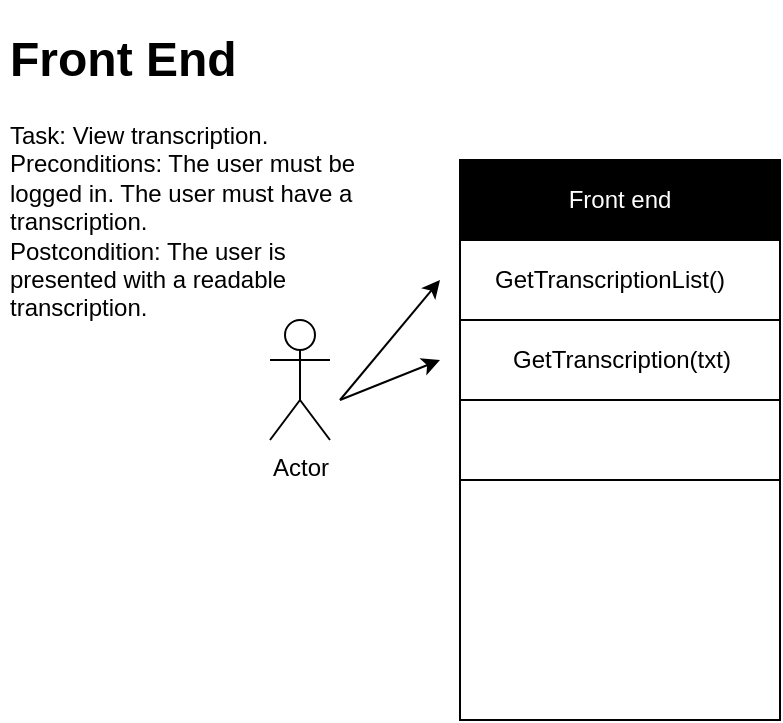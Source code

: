 <mxfile version="10.6.7" type="github"><diagram id="Znyub1uQKylLT9gnVSdC" name="Page-1"><mxGraphModel dx="754" dy="436" grid="1" gridSize="10" guides="1" tooltips="1" connect="1" arrows="1" fold="1" page="1" pageScale="1" pageWidth="850" pageHeight="1100" math="0" shadow="0"><root><mxCell id="0"/><mxCell id="1" parent="0"/><mxCell id="SYLWjsR0JGekIqLb7W40-3" value="" style="rounded=0;whiteSpace=wrap;html=1;" parent="1" vertex="1"><mxGeometry x="240" y="80" width="160" height="280" as="geometry"/></mxCell><mxCell id="SYLWjsR0JGekIqLb7W40-5" value="&lt;h1&gt;Front End&lt;/h1&gt;&lt;div&gt;Task: View transcription.&lt;/div&gt;&lt;div&gt;Preconditions: The user must be logged in. The user must have a transcription.&lt;br&gt;&lt;/div&gt;&lt;div&gt;Postcondition: The user is presented with a readable transcription.&lt;br&gt;&lt;/div&gt;" style="text;html=1;strokeColor=none;fillColor=none;spacing=5;spacingTop=-20;whiteSpace=wrap;overflow=hidden;rounded=0;" parent="1" vertex="1"><mxGeometry x="10" y="10" width="190" height="160" as="geometry"/></mxCell><mxCell id="SYLWjsR0JGekIqLb7W40-6" value="Actor" style="shape=umlActor;verticalLabelPosition=bottom;labelBackgroundColor=#ffffff;verticalAlign=top;html=1;outlineConnect=0;" parent="1" vertex="1"><mxGeometry x="145" y="160" width="30" height="60" as="geometry"/></mxCell><mxCell id="SYLWjsR0JGekIqLb7W40-14" value="" style="endArrow=classic;html=1;" parent="1" edge="1"><mxGeometry width="50" height="50" relative="1" as="geometry"><mxPoint x="180" y="200" as="sourcePoint"/><mxPoint x="230" y="140" as="targetPoint"/><Array as="points"/></mxGeometry></mxCell><mxCell id="SYLWjsR0JGekIqLb7W40-16" value="" style="rounded=0;whiteSpace=wrap;html=1;" parent="1" vertex="1"><mxGeometry x="240" y="160" width="160" height="40" as="geometry"/></mxCell><mxCell id="SYLWjsR0JGekIqLb7W40-17" value="" style="rounded=0;whiteSpace=wrap;html=1;fontColor=#000000;fillColor=#000000;" parent="1" vertex="1"><mxGeometry x="240" y="80" width="160" height="40" as="geometry"/></mxCell><mxCell id="SYLWjsR0JGekIqLb7W40-4" value="Front end" style="text;html=1;strokeColor=none;fillColor=none;align=center;verticalAlign=middle;whiteSpace=wrap;rounded=0;fontColor=#FFFFFF;" parent="1" vertex="1"><mxGeometry x="260" y="90" width="120" height="20" as="geometry"/></mxCell><mxCell id="SYLWjsR0JGekIqLb7W40-22" value="&lt;div&gt;GetTranscriptionList()&lt;/div&gt;" style="text;html=1;strokeColor=none;fillColor=none;align=center;verticalAlign=middle;whiteSpace=wrap;rounded=0;fontColor=#000000;" parent="1" vertex="1"><mxGeometry x="290" y="130" width="50" height="20" as="geometry"/></mxCell><mxCell id="EhKEhCuIyaIcaOgVN_55-1" value="" style="rounded=0;whiteSpace=wrap;html=1;fillColor=#FFFFFF;fontColor=#000000;" parent="1" vertex="1"><mxGeometry x="240" y="200" width="160" height="40" as="geometry"/></mxCell><mxCell id="pFJZDnIfJdNrLEla40Rf-3" value="&lt;div&gt;GetTranscription(txt)&lt;/div&gt;" style="text;html=1;strokeColor=none;fillColor=none;align=center;verticalAlign=middle;whiteSpace=wrap;rounded=0;" vertex="1" parent="1"><mxGeometry x="301" y="170" width="40" height="20" as="geometry"/></mxCell><mxCell id="pFJZDnIfJdNrLEla40Rf-4" value="" style="endArrow=classic;html=1;" edge="1" parent="1"><mxGeometry width="50" height="50" relative="1" as="geometry"><mxPoint x="180" y="200" as="sourcePoint"/><mxPoint x="230" y="180" as="targetPoint"/><Array as="points"/></mxGeometry></mxCell></root></mxGraphModel></diagram></mxfile>